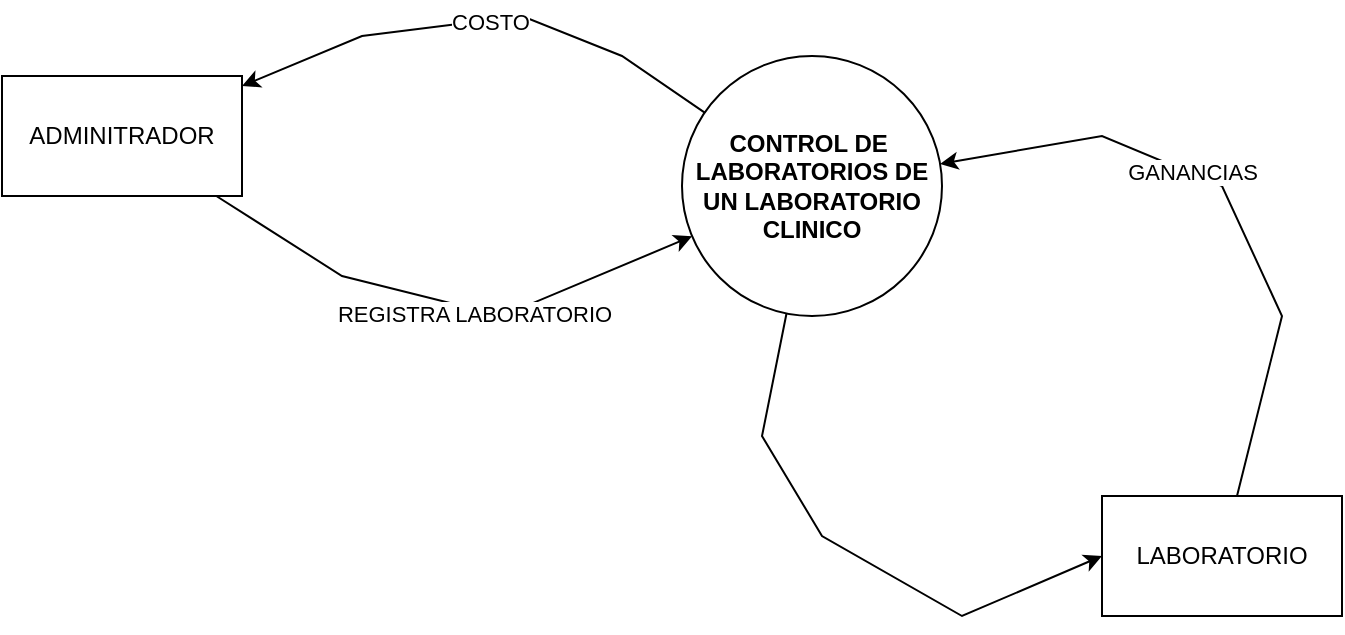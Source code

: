 <mxfile version="21.0.4" type="github">
  <diagram name="Página-1" id="dDxZZ1QTz9MJK-hzdLoZ">
    <mxGraphModel dx="1028" dy="532" grid="1" gridSize="10" guides="1" tooltips="1" connect="1" arrows="1" fold="1" page="1" pageScale="1" pageWidth="827" pageHeight="1169" math="0" shadow="0">
      <root>
        <mxCell id="0" />
        <mxCell id="1" parent="0" />
        <mxCell id="8u683kFg1VxdrmvNKoR9-1" value="&lt;b&gt;CONTROL DE&amp;nbsp; LABORATORIOS DE UN LABORATORIO CLINICO&lt;/b&gt;" style="ellipse;whiteSpace=wrap;html=1;aspect=fixed;" parent="1" vertex="1">
          <mxGeometry x="390" y="110" width="130" height="130" as="geometry" />
        </mxCell>
        <mxCell id="8u683kFg1VxdrmvNKoR9-2" value="ADMINITRADOR" style="rounded=0;whiteSpace=wrap;html=1;" parent="1" vertex="1">
          <mxGeometry x="50" y="120" width="120" height="60" as="geometry" />
        </mxCell>
        <mxCell id="8u683kFg1VxdrmvNKoR9-11" value="" style="endArrow=classic;html=1;rounded=0;" parent="1" source="8u683kFg1VxdrmvNKoR9-1" target="8u683kFg1VxdrmvNKoR9-2" edge="1">
          <mxGeometry width="50" height="50" relative="1" as="geometry">
            <mxPoint x="390" y="150" as="sourcePoint" />
            <mxPoint x="440" y="100" as="targetPoint" />
            <Array as="points">
              <mxPoint x="360" y="110" />
              <mxPoint x="310" y="90" />
              <mxPoint x="230" y="100" />
            </Array>
          </mxGeometry>
        </mxCell>
        <mxCell id="OwIRxyqm4TRpbunsfLRD-8" value="COSTO" style="edgeLabel;html=1;align=center;verticalAlign=middle;resizable=0;points=[];" vertex="1" connectable="0" parent="8u683kFg1VxdrmvNKoR9-11">
          <mxGeometry x="-0.037" y="1" relative="1" as="geometry">
            <mxPoint as="offset" />
          </mxGeometry>
        </mxCell>
        <mxCell id="8u683kFg1VxdrmvNKoR9-25" value="" style="endArrow=classic;html=1;rounded=0;" parent="1" source="8u683kFg1VxdrmvNKoR9-2" target="8u683kFg1VxdrmvNKoR9-1" edge="1">
          <mxGeometry width="50" height="50" relative="1" as="geometry">
            <mxPoint x="440" y="150" as="sourcePoint" />
            <mxPoint x="480" y="270" as="targetPoint" />
            <Array as="points">
              <mxPoint x="220" y="220" />
              <mxPoint x="300" y="240" />
            </Array>
          </mxGeometry>
        </mxCell>
        <mxCell id="8u683kFg1VxdrmvNKoR9-27" value="REGISTRA LABORATORIO" style="edgeLabel;html=1;align=center;verticalAlign=middle;resizable=0;points=[];" parent="8u683kFg1VxdrmvNKoR9-25" vertex="1" connectable="0">
          <mxGeometry x="0.101" y="-2" relative="1" as="geometry">
            <mxPoint as="offset" />
          </mxGeometry>
        </mxCell>
        <mxCell id="OwIRxyqm4TRpbunsfLRD-9" value="LABORATORIO" style="rounded=0;whiteSpace=wrap;html=1;" vertex="1" parent="1">
          <mxGeometry x="600" y="330" width="120" height="60" as="geometry" />
        </mxCell>
        <mxCell id="OwIRxyqm4TRpbunsfLRD-10" value="" style="endArrow=classic;html=1;rounded=0;" edge="1" parent="1" source="OwIRxyqm4TRpbunsfLRD-9" target="8u683kFg1VxdrmvNKoR9-1">
          <mxGeometry width="50" height="50" relative="1" as="geometry">
            <mxPoint x="440" y="420" as="sourcePoint" />
            <mxPoint x="490" y="370" as="targetPoint" />
            <Array as="points">
              <mxPoint x="690" y="240" />
              <mxPoint x="660" y="175" />
              <mxPoint x="600" y="150" />
            </Array>
          </mxGeometry>
        </mxCell>
        <mxCell id="OwIRxyqm4TRpbunsfLRD-12" value="GANANCIAS" style="edgeLabel;html=1;align=center;verticalAlign=middle;resizable=0;points=[];" vertex="1" connectable="0" parent="OwIRxyqm4TRpbunsfLRD-10">
          <mxGeometry x="0.162" y="-1" relative="1" as="geometry">
            <mxPoint as="offset" />
          </mxGeometry>
        </mxCell>
        <mxCell id="OwIRxyqm4TRpbunsfLRD-11" value="" style="endArrow=classic;html=1;rounded=0;entryX=0;entryY=0.5;entryDx=0;entryDy=0;" edge="1" parent="1" source="8u683kFg1VxdrmvNKoR9-1" target="OwIRxyqm4TRpbunsfLRD-9">
          <mxGeometry width="50" height="50" relative="1" as="geometry">
            <mxPoint x="500" y="400" as="sourcePoint" />
            <mxPoint x="550" y="350" as="targetPoint" />
            <Array as="points">
              <mxPoint x="430" y="300" />
              <mxPoint x="460" y="350" />
              <mxPoint x="530" y="390" />
            </Array>
          </mxGeometry>
        </mxCell>
      </root>
    </mxGraphModel>
  </diagram>
</mxfile>
